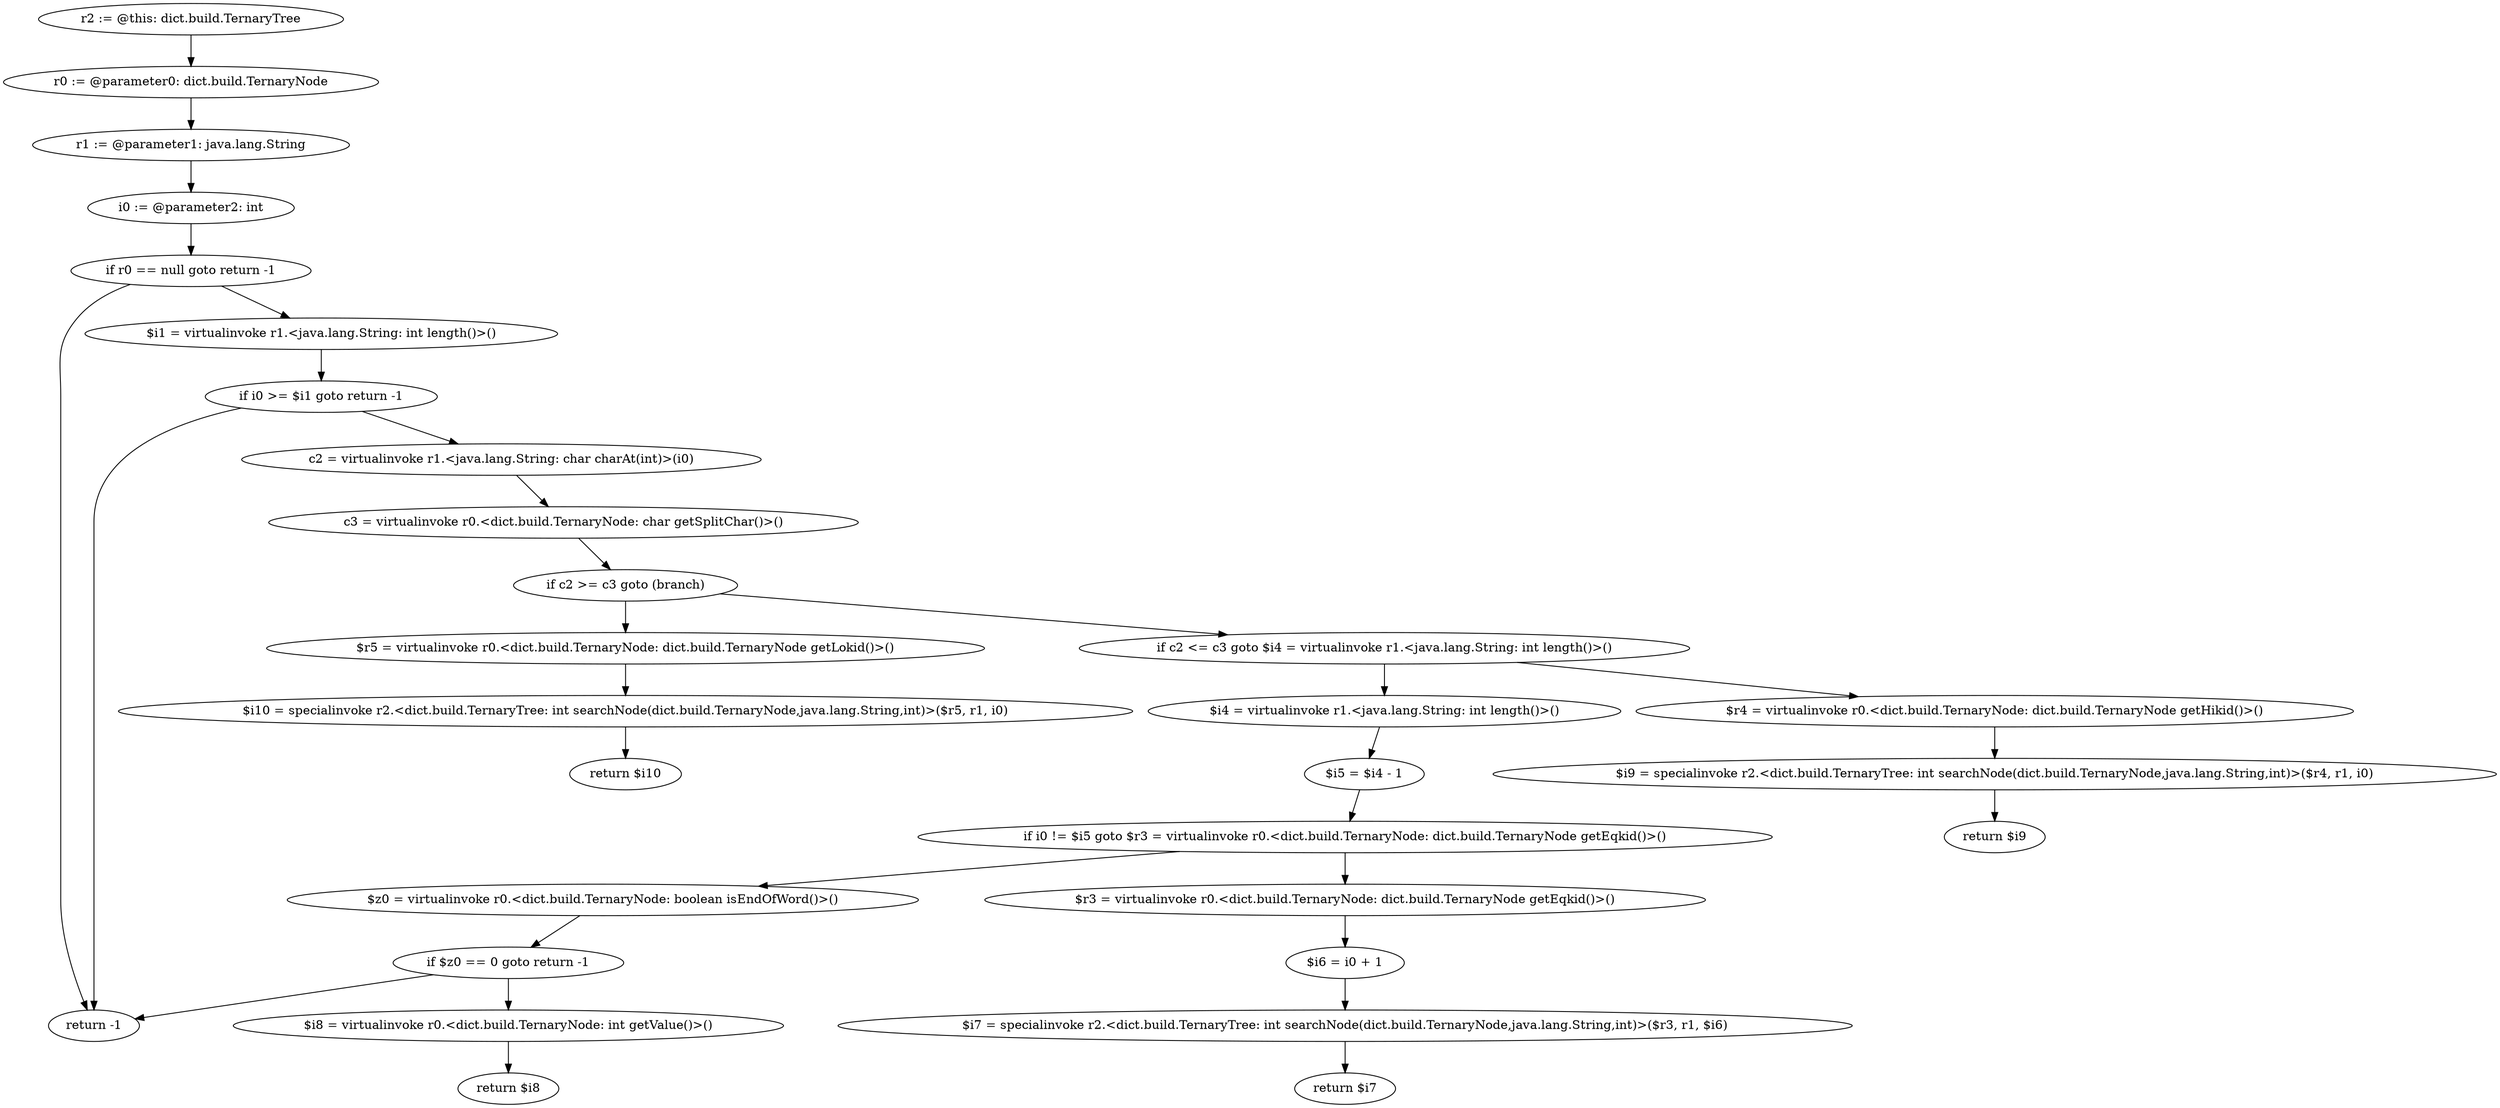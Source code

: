 digraph "unitGraph" {
    "r2 := @this: dict.build.TernaryTree"
    "r0 := @parameter0: dict.build.TernaryNode"
    "r1 := @parameter1: java.lang.String"
    "i0 := @parameter2: int"
    "if r0 == null goto return -1"
    "$i1 = virtualinvoke r1.<java.lang.String: int length()>()"
    "if i0 >= $i1 goto return -1"
    "c2 = virtualinvoke r1.<java.lang.String: char charAt(int)>(i0)"
    "c3 = virtualinvoke r0.<dict.build.TernaryNode: char getSplitChar()>()"
    "if c2 >= c3 goto (branch)"
    "$r5 = virtualinvoke r0.<dict.build.TernaryNode: dict.build.TernaryNode getLokid()>()"
    "$i10 = specialinvoke r2.<dict.build.TernaryTree: int searchNode(dict.build.TernaryNode,java.lang.String,int)>($r5, r1, i0)"
    "return $i10"
    "if c2 <= c3 goto $i4 = virtualinvoke r1.<java.lang.String: int length()>()"
    "$r4 = virtualinvoke r0.<dict.build.TernaryNode: dict.build.TernaryNode getHikid()>()"
    "$i9 = specialinvoke r2.<dict.build.TernaryTree: int searchNode(dict.build.TernaryNode,java.lang.String,int)>($r4, r1, i0)"
    "return $i9"
    "$i4 = virtualinvoke r1.<java.lang.String: int length()>()"
    "$i5 = $i4 - 1"
    "if i0 != $i5 goto $r3 = virtualinvoke r0.<dict.build.TernaryNode: dict.build.TernaryNode getEqkid()>()"
    "$z0 = virtualinvoke r0.<dict.build.TernaryNode: boolean isEndOfWord()>()"
    "if $z0 == 0 goto return -1"
    "$i8 = virtualinvoke r0.<dict.build.TernaryNode: int getValue()>()"
    "return $i8"
    "$r3 = virtualinvoke r0.<dict.build.TernaryNode: dict.build.TernaryNode getEqkid()>()"
    "$i6 = i0 + 1"
    "$i7 = specialinvoke r2.<dict.build.TernaryTree: int searchNode(dict.build.TernaryNode,java.lang.String,int)>($r3, r1, $i6)"
    "return $i7"
    "return -1"
    "r2 := @this: dict.build.TernaryTree"->"r0 := @parameter0: dict.build.TernaryNode";
    "r0 := @parameter0: dict.build.TernaryNode"->"r1 := @parameter1: java.lang.String";
    "r1 := @parameter1: java.lang.String"->"i0 := @parameter2: int";
    "i0 := @parameter2: int"->"if r0 == null goto return -1";
    "if r0 == null goto return -1"->"$i1 = virtualinvoke r1.<java.lang.String: int length()>()";
    "if r0 == null goto return -1"->"return -1";
    "$i1 = virtualinvoke r1.<java.lang.String: int length()>()"->"if i0 >= $i1 goto return -1";
    "if i0 >= $i1 goto return -1"->"c2 = virtualinvoke r1.<java.lang.String: char charAt(int)>(i0)";
    "if i0 >= $i1 goto return -1"->"return -1";
    "c2 = virtualinvoke r1.<java.lang.String: char charAt(int)>(i0)"->"c3 = virtualinvoke r0.<dict.build.TernaryNode: char getSplitChar()>()";
    "c3 = virtualinvoke r0.<dict.build.TernaryNode: char getSplitChar()>()"->"if c2 >= c3 goto (branch)";
    "if c2 >= c3 goto (branch)"->"$r5 = virtualinvoke r0.<dict.build.TernaryNode: dict.build.TernaryNode getLokid()>()";
    "if c2 >= c3 goto (branch)"->"if c2 <= c3 goto $i4 = virtualinvoke r1.<java.lang.String: int length()>()";
    "$r5 = virtualinvoke r0.<dict.build.TernaryNode: dict.build.TernaryNode getLokid()>()"->"$i10 = specialinvoke r2.<dict.build.TernaryTree: int searchNode(dict.build.TernaryNode,java.lang.String,int)>($r5, r1, i0)";
    "$i10 = specialinvoke r2.<dict.build.TernaryTree: int searchNode(dict.build.TernaryNode,java.lang.String,int)>($r5, r1, i0)"->"return $i10";
    "if c2 <= c3 goto $i4 = virtualinvoke r1.<java.lang.String: int length()>()"->"$r4 = virtualinvoke r0.<dict.build.TernaryNode: dict.build.TernaryNode getHikid()>()";
    "if c2 <= c3 goto $i4 = virtualinvoke r1.<java.lang.String: int length()>()"->"$i4 = virtualinvoke r1.<java.lang.String: int length()>()";
    "$r4 = virtualinvoke r0.<dict.build.TernaryNode: dict.build.TernaryNode getHikid()>()"->"$i9 = specialinvoke r2.<dict.build.TernaryTree: int searchNode(dict.build.TernaryNode,java.lang.String,int)>($r4, r1, i0)";
    "$i9 = specialinvoke r2.<dict.build.TernaryTree: int searchNode(dict.build.TernaryNode,java.lang.String,int)>($r4, r1, i0)"->"return $i9";
    "$i4 = virtualinvoke r1.<java.lang.String: int length()>()"->"$i5 = $i4 - 1";
    "$i5 = $i4 - 1"->"if i0 != $i5 goto $r3 = virtualinvoke r0.<dict.build.TernaryNode: dict.build.TernaryNode getEqkid()>()";
    "if i0 != $i5 goto $r3 = virtualinvoke r0.<dict.build.TernaryNode: dict.build.TernaryNode getEqkid()>()"->"$z0 = virtualinvoke r0.<dict.build.TernaryNode: boolean isEndOfWord()>()";
    "if i0 != $i5 goto $r3 = virtualinvoke r0.<dict.build.TernaryNode: dict.build.TernaryNode getEqkid()>()"->"$r3 = virtualinvoke r0.<dict.build.TernaryNode: dict.build.TernaryNode getEqkid()>()";
    "$z0 = virtualinvoke r0.<dict.build.TernaryNode: boolean isEndOfWord()>()"->"if $z0 == 0 goto return -1";
    "if $z0 == 0 goto return -1"->"$i8 = virtualinvoke r0.<dict.build.TernaryNode: int getValue()>()";
    "if $z0 == 0 goto return -1"->"return -1";
    "$i8 = virtualinvoke r0.<dict.build.TernaryNode: int getValue()>()"->"return $i8";
    "$r3 = virtualinvoke r0.<dict.build.TernaryNode: dict.build.TernaryNode getEqkid()>()"->"$i6 = i0 + 1";
    "$i6 = i0 + 1"->"$i7 = specialinvoke r2.<dict.build.TernaryTree: int searchNode(dict.build.TernaryNode,java.lang.String,int)>($r3, r1, $i6)";
    "$i7 = specialinvoke r2.<dict.build.TernaryTree: int searchNode(dict.build.TernaryNode,java.lang.String,int)>($r3, r1, $i6)"->"return $i7";
}
